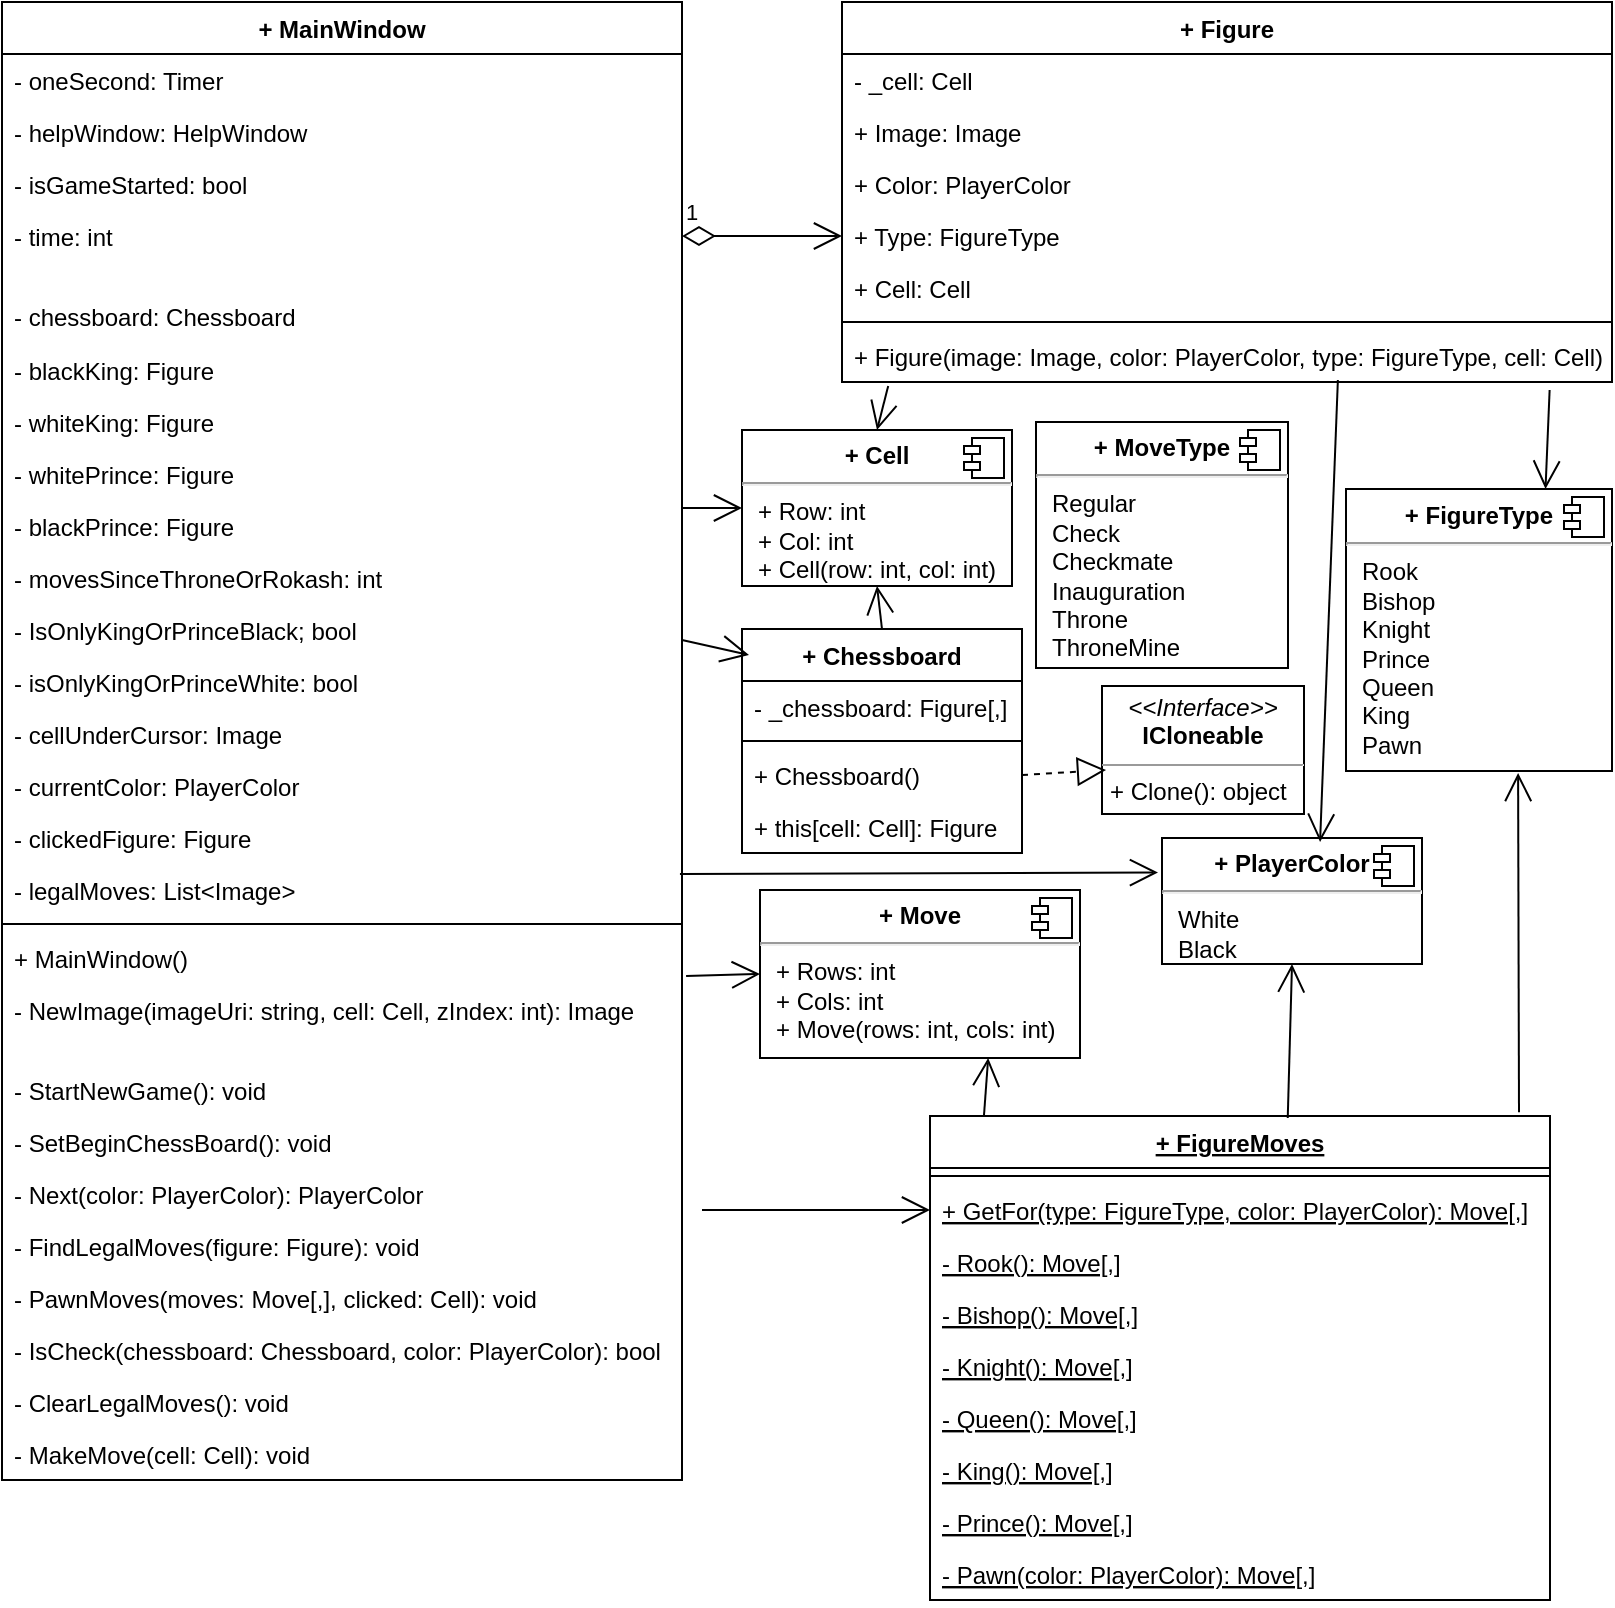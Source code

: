 <mxfile version="11.2.8" type="device" pages="1"><diagram id="puwiGo0n3hN5jZBLtaks" name="Page-1"><mxGraphModel dx="963" dy="401" grid="1" gridSize="10" guides="1" tooltips="1" connect="1" arrows="1" fold="1" page="1" pageScale="1" pageWidth="827" pageHeight="1169" math="0" shadow="0"><root><mxCell id="0"/><mxCell id="1" parent="0"/><mxCell id="pZeTpJ4wptMLbxP0wY37-1" value="+ MainWindow" style="swimlane;fontStyle=1;align=center;verticalAlign=top;childLayout=stackLayout;horizontal=1;startSize=26;horizontalStack=0;resizeParent=1;resizeParentMax=0;resizeLast=0;collapsible=1;marginBottom=0;" vertex="1" parent="1"><mxGeometry x="10" y="16" width="340" height="739" as="geometry"/></mxCell><mxCell id="pZeTpJ4wptMLbxP0wY37-6" value="- oneSecond: Timer" style="text;strokeColor=none;fillColor=none;align=left;verticalAlign=top;spacingLeft=4;spacingRight=4;overflow=hidden;rotatable=0;points=[[0,0.5],[1,0.5]];portConstraint=eastwest;" vertex="1" parent="pZeTpJ4wptMLbxP0wY37-1"><mxGeometry y="26" width="340" height="26" as="geometry"/></mxCell><mxCell id="pZeTpJ4wptMLbxP0wY37-2" value="- helpWindow: HelpWindow" style="text;strokeColor=none;fillColor=none;align=left;verticalAlign=top;spacingLeft=4;spacingRight=4;overflow=hidden;rotatable=0;points=[[0,0.5],[1,0.5]];portConstraint=eastwest;" vertex="1" parent="pZeTpJ4wptMLbxP0wY37-1"><mxGeometry y="52" width="340" height="26" as="geometry"/></mxCell><mxCell id="pZeTpJ4wptMLbxP0wY37-7" value="- isGameStarted: bool" style="text;strokeColor=none;fillColor=none;align=left;verticalAlign=top;spacingLeft=4;spacingRight=4;overflow=hidden;rotatable=0;points=[[0,0.5],[1,0.5]];portConstraint=eastwest;" vertex="1" parent="pZeTpJ4wptMLbxP0wY37-1"><mxGeometry y="78" width="340" height="26" as="geometry"/></mxCell><mxCell id="pZeTpJ4wptMLbxP0wY37-9" value="- time: int" style="text;strokeColor=none;fillColor=none;align=left;verticalAlign=top;spacingLeft=4;spacingRight=4;overflow=hidden;rotatable=0;points=[[0,0.5],[1,0.5]];portConstraint=eastwest;" vertex="1" parent="pZeTpJ4wptMLbxP0wY37-1"><mxGeometry y="104" width="340" height="26" as="geometry"/></mxCell><mxCell id="pZeTpJ4wptMLbxP0wY37-72" value="" style="text;strokeColor=none;fillColor=none;align=left;verticalAlign=middle;spacingTop=-1;spacingLeft=4;spacingRight=4;rotatable=0;labelPosition=right;points=[];portConstraint=eastwest;" vertex="1" parent="pZeTpJ4wptMLbxP0wY37-1"><mxGeometry y="130" width="340" height="14" as="geometry"/></mxCell><mxCell id="pZeTpJ4wptMLbxP0wY37-16" value="- chessboard: Chessboard" style="text;strokeColor=none;fillColor=none;align=left;verticalAlign=top;spacingLeft=4;spacingRight=4;overflow=hidden;rotatable=0;points=[[0,0.5],[1,0.5]];portConstraint=eastwest;" vertex="1" parent="pZeTpJ4wptMLbxP0wY37-1"><mxGeometry y="144" width="340" height="27" as="geometry"/></mxCell><mxCell id="pZeTpJ4wptMLbxP0wY37-18" value="- blackKing: Figure" style="text;strokeColor=none;fillColor=none;align=left;verticalAlign=top;spacingLeft=4;spacingRight=4;overflow=hidden;rotatable=0;points=[[0,0.5],[1,0.5]];portConstraint=eastwest;" vertex="1" parent="pZeTpJ4wptMLbxP0wY37-1"><mxGeometry y="171" width="340" height="26" as="geometry"/></mxCell><mxCell id="pZeTpJ4wptMLbxP0wY37-17" value="- whiteKing: Figure" style="text;strokeColor=none;fillColor=none;align=left;verticalAlign=top;spacingLeft=4;spacingRight=4;overflow=hidden;rotatable=0;points=[[0,0.5],[1,0.5]];portConstraint=eastwest;" vertex="1" parent="pZeTpJ4wptMLbxP0wY37-1"><mxGeometry y="197" width="340" height="26" as="geometry"/></mxCell><mxCell id="pZeTpJ4wptMLbxP0wY37-24" value="- whitePrince: Figure" style="text;strokeColor=none;fillColor=none;align=left;verticalAlign=top;spacingLeft=4;spacingRight=4;overflow=hidden;rotatable=0;points=[[0,0.5],[1,0.5]];portConstraint=eastwest;" vertex="1" parent="pZeTpJ4wptMLbxP0wY37-1"><mxGeometry y="223" width="340" height="26" as="geometry"/></mxCell><mxCell id="pZeTpJ4wptMLbxP0wY37-23" value="- blackPrince: Figure" style="text;strokeColor=none;fillColor=none;align=left;verticalAlign=top;spacingLeft=4;spacingRight=4;overflow=hidden;rotatable=0;points=[[0,0.5],[1,0.5]];portConstraint=eastwest;" vertex="1" parent="pZeTpJ4wptMLbxP0wY37-1"><mxGeometry y="249" width="340" height="26" as="geometry"/></mxCell><mxCell id="pZeTpJ4wptMLbxP0wY37-26" value="- movesSinceThroneOrRokash: int" style="text;strokeColor=none;fillColor=none;align=left;verticalAlign=top;spacingLeft=4;spacingRight=4;overflow=hidden;rotatable=0;points=[[0,0.5],[1,0.5]];portConstraint=eastwest;" vertex="1" parent="pZeTpJ4wptMLbxP0wY37-1"><mxGeometry y="275" width="340" height="26" as="geometry"/></mxCell><mxCell id="pZeTpJ4wptMLbxP0wY37-36" value="- IsOnlyKingOrPrinceBlack; bool" style="text;strokeColor=none;fillColor=none;align=left;verticalAlign=top;spacingLeft=4;spacingRight=4;overflow=hidden;rotatable=0;points=[[0,0.5],[1,0.5]];portConstraint=eastwest;" vertex="1" parent="pZeTpJ4wptMLbxP0wY37-1"><mxGeometry y="301" width="340" height="26" as="geometry"/></mxCell><mxCell id="pZeTpJ4wptMLbxP0wY37-29" value="- isOnlyKingOrPrinceWhite: bool" style="text;strokeColor=none;fillColor=none;align=left;verticalAlign=top;spacingLeft=4;spacingRight=4;overflow=hidden;rotatable=0;points=[[0,0.5],[1,0.5]];portConstraint=eastwest;" vertex="1" parent="pZeTpJ4wptMLbxP0wY37-1"><mxGeometry y="327" width="340" height="26" as="geometry"/></mxCell><mxCell id="pZeTpJ4wptMLbxP0wY37-28" value="- cellUnderCursor: Image" style="text;strokeColor=none;fillColor=none;align=left;verticalAlign=top;spacingLeft=4;spacingRight=4;overflow=hidden;rotatable=0;points=[[0,0.5],[1,0.5]];portConstraint=eastwest;" vertex="1" parent="pZeTpJ4wptMLbxP0wY37-1"><mxGeometry y="353" width="340" height="26" as="geometry"/></mxCell><mxCell id="pZeTpJ4wptMLbxP0wY37-27" value="- currentColor: PlayerColor" style="text;strokeColor=none;fillColor=none;align=left;verticalAlign=top;spacingLeft=4;spacingRight=4;overflow=hidden;rotatable=0;points=[[0,0.5],[1,0.5]];portConstraint=eastwest;" vertex="1" parent="pZeTpJ4wptMLbxP0wY37-1"><mxGeometry y="379" width="340" height="26" as="geometry"/></mxCell><mxCell id="pZeTpJ4wptMLbxP0wY37-25" value="- clickedFigure: Figure" style="text;strokeColor=none;fillColor=none;align=left;verticalAlign=top;spacingLeft=4;spacingRight=4;overflow=hidden;rotatable=0;points=[[0,0.5],[1,0.5]];portConstraint=eastwest;" vertex="1" parent="pZeTpJ4wptMLbxP0wY37-1"><mxGeometry y="405" width="340" height="26" as="geometry"/></mxCell><mxCell id="pZeTpJ4wptMLbxP0wY37-19" value="- legalMoves: List&lt;Image&gt;" style="text;strokeColor=none;fillColor=none;align=left;verticalAlign=top;spacingLeft=4;spacingRight=4;overflow=hidden;rotatable=0;points=[[0,0.5],[1,0.5]];portConstraint=eastwest;" vertex="1" parent="pZeTpJ4wptMLbxP0wY37-1"><mxGeometry y="431" width="340" height="26" as="geometry"/></mxCell><mxCell id="pZeTpJ4wptMLbxP0wY37-3" value="" style="line;strokeWidth=1;fillColor=none;align=left;verticalAlign=middle;spacingTop=-1;spacingLeft=3;spacingRight=3;rotatable=0;labelPosition=right;points=[];portConstraint=eastwest;" vertex="1" parent="pZeTpJ4wptMLbxP0wY37-1"><mxGeometry y="457" width="340" height="8" as="geometry"/></mxCell><mxCell id="pZeTpJ4wptMLbxP0wY37-4" value="+ MainWindow()" style="text;strokeColor=none;fillColor=none;align=left;verticalAlign=top;spacingLeft=4;spacingRight=4;overflow=hidden;rotatable=0;points=[[0,0.5],[1,0.5]];portConstraint=eastwest;" vertex="1" parent="pZeTpJ4wptMLbxP0wY37-1"><mxGeometry y="465" width="340" height="26" as="geometry"/></mxCell><mxCell id="pZeTpJ4wptMLbxP0wY37-5" value="- NewImage(imageUri: string, cell: Cell, zIndex: int): Image" style="text;strokeColor=none;fillColor=none;align=left;verticalAlign=top;spacingLeft=4;spacingRight=4;overflow=hidden;rotatable=0;points=[[0,0.5],[1,0.5]];portConstraint=eastwest;" vertex="1" parent="pZeTpJ4wptMLbxP0wY37-1"><mxGeometry y="491" width="340" height="26" as="geometry"/></mxCell><mxCell id="pZeTpJ4wptMLbxP0wY37-76" value="" style="text;strokeColor=none;fillColor=none;align=left;verticalAlign=middle;spacingTop=-1;spacingLeft=4;spacingRight=4;rotatable=0;labelPosition=right;points=[];portConstraint=eastwest;" vertex="1" parent="pZeTpJ4wptMLbxP0wY37-1"><mxGeometry y="517" width="340" height="14" as="geometry"/></mxCell><mxCell id="pZeTpJ4wptMLbxP0wY37-39" value="- StartNewGame(): void" style="text;strokeColor=none;fillColor=none;align=left;verticalAlign=top;spacingLeft=4;spacingRight=4;overflow=hidden;rotatable=0;points=[[0,0.5],[1,0.5]];portConstraint=eastwest;" vertex="1" parent="pZeTpJ4wptMLbxP0wY37-1"><mxGeometry y="531" width="340" height="26" as="geometry"/></mxCell><mxCell id="pZeTpJ4wptMLbxP0wY37-38" value="- SetBeginChessBoard(): void" style="text;strokeColor=none;fillColor=none;align=left;verticalAlign=top;spacingLeft=4;spacingRight=4;overflow=hidden;rotatable=0;points=[[0,0.5],[1,0.5]];portConstraint=eastwest;" vertex="1" parent="pZeTpJ4wptMLbxP0wY37-1"><mxGeometry y="557" width="340" height="26" as="geometry"/></mxCell><mxCell id="pZeTpJ4wptMLbxP0wY37-37" value="- Next(color: PlayerColor): PlayerColor" style="text;strokeColor=none;fillColor=none;align=left;verticalAlign=top;spacingLeft=4;spacingRight=4;overflow=hidden;rotatable=0;points=[[0,0.5],[1,0.5]];portConstraint=eastwest;" vertex="1" parent="pZeTpJ4wptMLbxP0wY37-1"><mxGeometry y="583" width="340" height="26" as="geometry"/></mxCell><mxCell id="pZeTpJ4wptMLbxP0wY37-22" value="- FindLegalMoves(figure: Figure): void" style="text;strokeColor=none;fillColor=none;align=left;verticalAlign=top;spacingLeft=4;spacingRight=4;overflow=hidden;rotatable=0;points=[[0,0.5],[1,0.5]];portConstraint=eastwest;" vertex="1" parent="pZeTpJ4wptMLbxP0wY37-1"><mxGeometry y="609" width="340" height="26" as="geometry"/></mxCell><mxCell id="pZeTpJ4wptMLbxP0wY37-41" value="- PawnMoves(moves: Move[,], clicked: Cell): void" style="text;strokeColor=none;fillColor=none;align=left;verticalAlign=top;spacingLeft=4;spacingRight=4;overflow=hidden;rotatable=0;points=[[0,0.5],[1,0.5]];portConstraint=eastwest;" vertex="1" parent="pZeTpJ4wptMLbxP0wY37-1"><mxGeometry y="635" width="340" height="26" as="geometry"/></mxCell><mxCell id="pZeTpJ4wptMLbxP0wY37-42" value="- IsCheck(chessboard: Chessboard, color: PlayerColor): bool" style="text;strokeColor=none;fillColor=none;align=left;verticalAlign=top;spacingLeft=4;spacingRight=4;overflow=hidden;rotatable=0;points=[[0,0.5],[1,0.5]];portConstraint=eastwest;" vertex="1" parent="pZeTpJ4wptMLbxP0wY37-1"><mxGeometry y="661" width="340" height="26" as="geometry"/></mxCell><mxCell id="pZeTpJ4wptMLbxP0wY37-44" value="- ClearLegalMoves(): void" style="text;strokeColor=none;fillColor=none;align=left;verticalAlign=top;spacingLeft=4;spacingRight=4;overflow=hidden;rotatable=0;points=[[0,0.5],[1,0.5]];portConstraint=eastwest;" vertex="1" parent="pZeTpJ4wptMLbxP0wY37-1"><mxGeometry y="687" width="340" height="26" as="geometry"/></mxCell><mxCell id="pZeTpJ4wptMLbxP0wY37-43" value="- MakeMove(cell: Cell): void" style="text;strokeColor=none;fillColor=none;align=left;verticalAlign=top;spacingLeft=4;spacingRight=4;overflow=hidden;rotatable=0;points=[[0,0.5],[1,0.5]];portConstraint=eastwest;" vertex="1" parent="pZeTpJ4wptMLbxP0wY37-1"><mxGeometry y="713" width="340" height="26" as="geometry"/></mxCell><mxCell id="pZeTpJ4wptMLbxP0wY37-45" value="+ FigureMoves" style="swimlane;fontStyle=5;align=center;verticalAlign=top;childLayout=stackLayout;horizontal=1;startSize=26;horizontalStack=0;resizeParent=1;resizeParentMax=0;resizeLast=0;collapsible=1;marginBottom=0;" vertex="1" parent="1"><mxGeometry x="474" y="573" width="310" height="242" as="geometry"/></mxCell><mxCell id="pZeTpJ4wptMLbxP0wY37-47" value="" style="line;strokeWidth=1;fillColor=none;align=left;verticalAlign=middle;spacingTop=-1;spacingLeft=3;spacingRight=3;rotatable=0;labelPosition=right;points=[];portConstraint=eastwest;" vertex="1" parent="pZeTpJ4wptMLbxP0wY37-45"><mxGeometry y="26" width="310" height="8" as="geometry"/></mxCell><mxCell id="pZeTpJ4wptMLbxP0wY37-48" value="+ GetFor(type: FigureType, color: PlayerColor): Move[,]" style="text;strokeColor=none;fillColor=none;align=left;verticalAlign=top;spacingLeft=4;spacingRight=4;overflow=hidden;rotatable=0;points=[[0,0.5],[1,0.5]];portConstraint=eastwest;fontStyle=4" vertex="1" parent="pZeTpJ4wptMLbxP0wY37-45"><mxGeometry y="34" width="310" height="26" as="geometry"/></mxCell><mxCell id="pZeTpJ4wptMLbxP0wY37-49" value="- Rook(): Move[,]" style="text;strokeColor=none;fillColor=none;align=left;verticalAlign=top;spacingLeft=4;spacingRight=4;overflow=hidden;rotatable=0;points=[[0,0.5],[1,0.5]];portConstraint=eastwest;fontStyle=4" vertex="1" parent="pZeTpJ4wptMLbxP0wY37-45"><mxGeometry y="60" width="310" height="26" as="geometry"/></mxCell><mxCell id="pZeTpJ4wptMLbxP0wY37-50" value="- Bishop(): Move[,]" style="text;strokeColor=none;fillColor=none;align=left;verticalAlign=top;spacingLeft=4;spacingRight=4;overflow=hidden;rotatable=0;points=[[0,0.5],[1,0.5]];portConstraint=eastwest;fontStyle=4" vertex="1" parent="pZeTpJ4wptMLbxP0wY37-45"><mxGeometry y="86" width="310" height="26" as="geometry"/></mxCell><mxCell id="pZeTpJ4wptMLbxP0wY37-51" value="- Knight(): Move[,]" style="text;strokeColor=none;fillColor=none;align=left;verticalAlign=top;spacingLeft=4;spacingRight=4;overflow=hidden;rotatable=0;points=[[0,0.5],[1,0.5]];portConstraint=eastwest;fontStyle=4" vertex="1" parent="pZeTpJ4wptMLbxP0wY37-45"><mxGeometry y="112" width="310" height="26" as="geometry"/></mxCell><mxCell id="pZeTpJ4wptMLbxP0wY37-52" value="- Queen(): Move[,]" style="text;strokeColor=none;fillColor=none;align=left;verticalAlign=top;spacingLeft=4;spacingRight=4;overflow=hidden;rotatable=0;points=[[0,0.5],[1,0.5]];portConstraint=eastwest;fontStyle=4" vertex="1" parent="pZeTpJ4wptMLbxP0wY37-45"><mxGeometry y="138" width="310" height="26" as="geometry"/></mxCell><mxCell id="pZeTpJ4wptMLbxP0wY37-53" value="- King(): Move[,]" style="text;strokeColor=none;fillColor=none;align=left;verticalAlign=top;spacingLeft=4;spacingRight=4;overflow=hidden;rotatable=0;points=[[0,0.5],[1,0.5]];portConstraint=eastwest;fontStyle=4" vertex="1" parent="pZeTpJ4wptMLbxP0wY37-45"><mxGeometry y="164" width="310" height="26" as="geometry"/></mxCell><mxCell id="pZeTpJ4wptMLbxP0wY37-54" value="- Prince(): Move[,]" style="text;strokeColor=none;fillColor=none;align=left;verticalAlign=top;spacingLeft=4;spacingRight=4;overflow=hidden;rotatable=0;points=[[0,0.5],[1,0.5]];portConstraint=eastwest;fontStyle=4" vertex="1" parent="pZeTpJ4wptMLbxP0wY37-45"><mxGeometry y="190" width="310" height="26" as="geometry"/></mxCell><mxCell id="pZeTpJ4wptMLbxP0wY37-55" value="- Pawn(color: PlayerColor): Move[,]" style="text;strokeColor=none;fillColor=none;align=left;verticalAlign=top;spacingLeft=4;spacingRight=4;overflow=hidden;rotatable=0;points=[[0,0.5],[1,0.5]];portConstraint=eastwest;fontStyle=4" vertex="1" parent="pZeTpJ4wptMLbxP0wY37-45"><mxGeometry y="216" width="310" height="26" as="geometry"/></mxCell><mxCell id="pZeTpJ4wptMLbxP0wY37-56" value="&lt;p style=&quot;margin: 0px ; margin-top: 6px ; text-align: center&quot;&gt;&lt;b&gt;+ Move&lt;/b&gt;&lt;/p&gt;&lt;hr&gt;&lt;p style=&quot;margin: 0px ; margin-left: 8px&quot;&gt;+ Rows: int&lt;/p&gt;&lt;p style=&quot;margin: 0px ; margin-left: 8px&quot;&gt;+ Cols: int&lt;/p&gt;&lt;p style=&quot;margin: 0px ; margin-left: 8px&quot;&gt;+ Move(rows: int, cols: int)&lt;/p&gt;" style="align=left;overflow=fill;html=1;" vertex="1" parent="1"><mxGeometry x="389" y="460" width="160" height="84" as="geometry"/></mxCell><mxCell id="pZeTpJ4wptMLbxP0wY37-57" value="" style="shape=component;jettyWidth=8;jettyHeight=4;" vertex="1" parent="pZeTpJ4wptMLbxP0wY37-56"><mxGeometry x="1" width="20" height="20" relative="1" as="geometry"><mxPoint x="-24" y="4" as="offset"/></mxGeometry></mxCell><mxCell id="pZeTpJ4wptMLbxP0wY37-59" value="&lt;p style=&quot;margin: 0px ; margin-top: 6px ; text-align: center&quot;&gt;&lt;b&gt;+ Cell&lt;/b&gt;&lt;/p&gt;&lt;hr&gt;&lt;p style=&quot;margin: 0px ; margin-left: 8px&quot;&gt;+ Row: int&lt;/p&gt;&lt;p style=&quot;margin: 0px ; margin-left: 8px&quot;&gt;+ Col: int&lt;/p&gt;&lt;p style=&quot;margin: 0px ; margin-left: 8px&quot;&gt;+ Cell(row: int, col: int)&lt;/p&gt;" style="align=left;overflow=fill;html=1;" vertex="1" parent="1"><mxGeometry x="380" y="230" width="135" height="78" as="geometry"/></mxCell><mxCell id="pZeTpJ4wptMLbxP0wY37-60" value="" style="shape=component;jettyWidth=8;jettyHeight=4;" vertex="1" parent="pZeTpJ4wptMLbxP0wY37-59"><mxGeometry x="1" width="20" height="20" relative="1" as="geometry"><mxPoint x="-24" y="4" as="offset"/></mxGeometry></mxCell><mxCell id="pZeTpJ4wptMLbxP0wY37-61" value="+ Figure" style="swimlane;fontStyle=1;align=center;verticalAlign=top;childLayout=stackLayout;horizontal=1;startSize=26;horizontalStack=0;resizeParent=1;resizeParentMax=0;resizeLast=0;collapsible=1;marginBottom=0;" vertex="1" parent="1"><mxGeometry x="430" y="16" width="385" height="190" as="geometry"/></mxCell><mxCell id="pZeTpJ4wptMLbxP0wY37-62" value="- _cell: Cell" style="text;strokeColor=none;fillColor=none;align=left;verticalAlign=top;spacingLeft=4;spacingRight=4;overflow=hidden;rotatable=0;points=[[0,0.5],[1,0.5]];portConstraint=eastwest;" vertex="1" parent="pZeTpJ4wptMLbxP0wY37-61"><mxGeometry y="26" width="385" height="26" as="geometry"/></mxCell><mxCell id="pZeTpJ4wptMLbxP0wY37-65" value="+ Image: Image" style="text;strokeColor=none;fillColor=none;align=left;verticalAlign=top;spacingLeft=4;spacingRight=4;overflow=hidden;rotatable=0;points=[[0,0.5],[1,0.5]];portConstraint=eastwest;" vertex="1" parent="pZeTpJ4wptMLbxP0wY37-61"><mxGeometry y="52" width="385" height="26" as="geometry"/></mxCell><mxCell id="pZeTpJ4wptMLbxP0wY37-67" value="+ Color: PlayerColor" style="text;strokeColor=none;fillColor=none;align=left;verticalAlign=top;spacingLeft=4;spacingRight=4;overflow=hidden;rotatable=0;points=[[0,0.5],[1,0.5]];portConstraint=eastwest;" vertex="1" parent="pZeTpJ4wptMLbxP0wY37-61"><mxGeometry y="78" width="385" height="26" as="geometry"/></mxCell><mxCell id="pZeTpJ4wptMLbxP0wY37-66" value="+ Type: FigureType" style="text;strokeColor=none;fillColor=none;align=left;verticalAlign=top;spacingLeft=4;spacingRight=4;overflow=hidden;rotatable=0;points=[[0,0.5],[1,0.5]];portConstraint=eastwest;" vertex="1" parent="pZeTpJ4wptMLbxP0wY37-61"><mxGeometry y="104" width="385" height="26" as="geometry"/></mxCell><mxCell id="pZeTpJ4wptMLbxP0wY37-70" value="+ Cell: Cell" style="text;strokeColor=none;fillColor=none;align=left;verticalAlign=top;spacingLeft=4;spacingRight=4;overflow=hidden;rotatable=0;points=[[0,0.5],[1,0.5]];portConstraint=eastwest;" vertex="1" parent="pZeTpJ4wptMLbxP0wY37-61"><mxGeometry y="130" width="385" height="26" as="geometry"/></mxCell><mxCell id="pZeTpJ4wptMLbxP0wY37-63" value="" style="line;strokeWidth=1;fillColor=none;align=left;verticalAlign=middle;spacingTop=-1;spacingLeft=3;spacingRight=3;rotatable=0;labelPosition=right;points=[];portConstraint=eastwest;" vertex="1" parent="pZeTpJ4wptMLbxP0wY37-61"><mxGeometry y="156" width="385" height="8" as="geometry"/></mxCell><mxCell id="pZeTpJ4wptMLbxP0wY37-64" value="+ Figure(image: Image, color: PlayerColor, type: FigureType, cell: Cell)" style="text;strokeColor=none;fillColor=none;align=left;verticalAlign=top;spacingLeft=4;spacingRight=4;overflow=hidden;rotatable=0;points=[[0,0.5],[1,0.5]];portConstraint=eastwest;" vertex="1" parent="pZeTpJ4wptMLbxP0wY37-61"><mxGeometry y="164" width="385" height="26" as="geometry"/></mxCell><mxCell id="pZeTpJ4wptMLbxP0wY37-89" value="1" style="endArrow=open;html=1;endSize=12;startArrow=diamondThin;startSize=14;startFill=0;edgeStyle=orthogonalEdgeStyle;align=left;verticalAlign=bottom;exitX=1;exitY=0.5;exitDx=0;exitDy=0;entryX=0;entryY=0.5;entryDx=0;entryDy=0;" edge="1" parent="1" source="pZeTpJ4wptMLbxP0wY37-9" target="pZeTpJ4wptMLbxP0wY37-66"><mxGeometry x="-1" y="3" relative="1" as="geometry"><mxPoint x="290" y="156.5" as="sourcePoint"/><mxPoint x="430" y="133" as="targetPoint"/></mxGeometry></mxCell><mxCell id="pZeTpJ4wptMLbxP0wY37-30" value="&lt;p style=&quot;margin: 0px ; margin-top: 6px ; text-align: center&quot;&gt;&lt;b&gt;+ PlayerColor&lt;/b&gt;&lt;/p&gt;&lt;hr&gt;&lt;p style=&quot;margin: 0px ; margin-left: 8px&quot;&gt;White&lt;/p&gt;&lt;p style=&quot;margin: 0px ; margin-left: 8px&quot;&gt;Black&lt;/p&gt;" style="align=left;overflow=fill;html=1;" vertex="1" parent="1"><mxGeometry x="590" y="434" width="130" height="63" as="geometry"/></mxCell><mxCell id="pZeTpJ4wptMLbxP0wY37-31" value="" style="shape=component;jettyWidth=8;jettyHeight=4;" vertex="1" parent="pZeTpJ4wptMLbxP0wY37-30"><mxGeometry x="1" width="20" height="20" relative="1" as="geometry"><mxPoint x="-24" y="4" as="offset"/></mxGeometry></mxCell><mxCell id="pZeTpJ4wptMLbxP0wY37-92" value="" style="endArrow=open;endFill=1;endSize=12;html=1;entryX=0.713;entryY=1;entryDx=0;entryDy=0;exitX=0.087;exitY=0;exitDx=0;exitDy=0;exitPerimeter=0;entryPerimeter=0;" edge="1" parent="1" source="pZeTpJ4wptMLbxP0wY37-45" target="pZeTpJ4wptMLbxP0wY37-56"><mxGeometry width="160" relative="1" as="geometry"><mxPoint x="460" y="667" as="sourcePoint"/><mxPoint x="594.5" y="707.5" as="targetPoint"/></mxGeometry></mxCell><mxCell id="pZeTpJ4wptMLbxP0wY37-93" value="" style="endArrow=open;endFill=1;endSize=12;html=1;entryX=0.5;entryY=1;entryDx=0;entryDy=0;exitX=0.577;exitY=0.004;exitDx=0;exitDy=0;exitPerimeter=0;" edge="1" parent="1" source="pZeTpJ4wptMLbxP0wY37-45" target="pZeTpJ4wptMLbxP0wY37-30"><mxGeometry width="160" relative="1" as="geometry"><mxPoint x="614" y="665" as="sourcePoint"/><mxPoint x="588.5" y="716" as="targetPoint"/></mxGeometry></mxCell><mxCell id="pZeTpJ4wptMLbxP0wY37-32" value="&lt;p style=&quot;margin: 0px ; margin-top: 6px ; text-align: center&quot;&gt;&lt;b&gt;+ FigureType&lt;/b&gt;&lt;/p&gt;&lt;hr&gt;&lt;p style=&quot;margin: 0px ; margin-left: 8px&quot;&gt;Rook&lt;/p&gt;&lt;p style=&quot;margin: 0px ; margin-left: 8px&quot;&gt;Bishop&lt;/p&gt;&lt;p style=&quot;margin: 0px ; margin-left: 8px&quot;&gt;Knight&lt;/p&gt;&lt;p style=&quot;margin: 0px ; margin-left: 8px&quot;&gt;Prince&lt;/p&gt;&lt;p style=&quot;margin: 0px ; margin-left: 8px&quot;&gt;Queen&lt;/p&gt;&lt;p style=&quot;margin: 0px ; margin-left: 8px&quot;&gt;King&lt;/p&gt;&lt;p style=&quot;margin: 0px ; margin-left: 8px&quot;&gt;Pawn&lt;/p&gt;" style="align=left;overflow=fill;html=1;" vertex="1" parent="1"><mxGeometry x="682" y="259.5" width="133" height="141" as="geometry"/></mxCell><mxCell id="pZeTpJ4wptMLbxP0wY37-33" value="" style="shape=component;jettyWidth=8;jettyHeight=4;" vertex="1" parent="pZeTpJ4wptMLbxP0wY37-32"><mxGeometry x="1" width="20" height="20" relative="1" as="geometry"><mxPoint x="-24" y="4" as="offset"/></mxGeometry></mxCell><mxCell id="pZeTpJ4wptMLbxP0wY37-94" value="" style="endArrow=open;endFill=1;endSize=12;html=1;entryX=0.647;entryY=1.007;entryDx=0;entryDy=0;entryPerimeter=0;exitX=0.95;exitY=-0.008;exitDx=0;exitDy=0;exitPerimeter=0;" edge="1" parent="1" source="pZeTpJ4wptMLbxP0wY37-45" target="pZeTpJ4wptMLbxP0wY37-32"><mxGeometry width="160" relative="1" as="geometry"><mxPoint x="470" y="590" as="sourcePoint"/><mxPoint x="518.5" y="703" as="targetPoint"/></mxGeometry></mxCell><mxCell id="pZeTpJ4wptMLbxP0wY37-34" value="&lt;p style=&quot;margin: 0px ; margin-top: 6px ; text-align: center&quot;&gt;&lt;b&gt;+ MoveType&lt;/b&gt;&lt;/p&gt;&lt;hr&gt;&lt;p style=&quot;margin: 0px ; margin-left: 8px&quot;&gt;Regular&lt;/p&gt;&lt;p style=&quot;margin: 0px ; margin-left: 8px&quot;&gt;Check&lt;/p&gt;&lt;p style=&quot;margin: 0px ; margin-left: 8px&quot;&gt;Checkmate&lt;/p&gt;&lt;p style=&quot;margin: 0px ; margin-left: 8px&quot;&gt;Inauguration&lt;/p&gt;&lt;p style=&quot;margin: 0px ; margin-left: 8px&quot;&gt;Throne&lt;/p&gt;&lt;p style=&quot;margin: 0px ; margin-left: 8px&quot;&gt;ThroneMine&lt;/p&gt;" style="align=left;overflow=fill;html=1;" vertex="1" parent="1"><mxGeometry x="527" y="226" width="126" height="123" as="geometry"/></mxCell><mxCell id="pZeTpJ4wptMLbxP0wY37-35" value="" style="shape=component;jettyWidth=8;jettyHeight=4;" vertex="1" parent="pZeTpJ4wptMLbxP0wY37-34"><mxGeometry x="1" width="20" height="20" relative="1" as="geometry"><mxPoint x="-24" y="4" as="offset"/></mxGeometry></mxCell><mxCell id="pZeTpJ4wptMLbxP0wY37-95" value="+ Chessboard" style="swimlane;fontStyle=1;align=center;verticalAlign=top;childLayout=stackLayout;horizontal=1;startSize=26;horizontalStack=0;resizeParent=1;resizeParentMax=0;resizeLast=0;collapsible=1;marginBottom=0;" vertex="1" parent="1"><mxGeometry x="380" y="329.5" width="140" height="112" as="geometry"/></mxCell><mxCell id="pZeTpJ4wptMLbxP0wY37-96" value="- _chessboard: Figure[,]" style="text;strokeColor=none;fillColor=none;align=left;verticalAlign=top;spacingLeft=4;spacingRight=4;overflow=hidden;rotatable=0;points=[[0,0.5],[1,0.5]];portConstraint=eastwest;" vertex="1" parent="pZeTpJ4wptMLbxP0wY37-95"><mxGeometry y="26" width="140" height="26" as="geometry"/></mxCell><mxCell id="pZeTpJ4wptMLbxP0wY37-97" value="" style="line;strokeWidth=1;fillColor=none;align=left;verticalAlign=middle;spacingTop=-1;spacingLeft=3;spacingRight=3;rotatable=0;labelPosition=right;points=[];portConstraint=eastwest;" vertex="1" parent="pZeTpJ4wptMLbxP0wY37-95"><mxGeometry y="52" width="140" height="8" as="geometry"/></mxCell><mxCell id="pZeTpJ4wptMLbxP0wY37-98" value="+ Chessboard()" style="text;strokeColor=none;fillColor=none;align=left;verticalAlign=top;spacingLeft=4;spacingRight=4;overflow=hidden;rotatable=0;points=[[0,0.5],[1,0.5]];portConstraint=eastwest;" vertex="1" parent="pZeTpJ4wptMLbxP0wY37-95"><mxGeometry y="60" width="140" height="26" as="geometry"/></mxCell><mxCell id="pZeTpJ4wptMLbxP0wY37-99" value="+ this[cell: Cell]: Figure" style="text;strokeColor=none;fillColor=none;align=left;verticalAlign=top;spacingLeft=4;spacingRight=4;overflow=hidden;rotatable=0;points=[[0,0.5],[1,0.5]];portConstraint=eastwest;" vertex="1" parent="pZeTpJ4wptMLbxP0wY37-95"><mxGeometry y="86" width="140" height="26" as="geometry"/></mxCell><mxCell id="pZeTpJ4wptMLbxP0wY37-102" value="&lt;p style=&quot;margin: 0px ; margin-top: 4px ; text-align: center&quot;&gt;&lt;i&gt;&amp;lt;&amp;lt;Interface&amp;gt;&amp;gt;&lt;/i&gt;&lt;br&gt;&lt;b&gt;ICloneable&lt;/b&gt;&lt;/p&gt;&lt;hr size=&quot;1&quot;&gt;&lt;p style=&quot;margin: 0px ; margin-left: 4px&quot;&gt;+ Clone(): object&lt;/p&gt;" style="verticalAlign=top;align=left;overflow=fill;fontSize=12;fontFamily=Helvetica;html=1;" vertex="1" parent="1"><mxGeometry x="560" y="358" width="101" height="64" as="geometry"/></mxCell><mxCell id="pZeTpJ4wptMLbxP0wY37-103" value="" style="endArrow=block;dashed=1;endFill=0;endSize=12;html=1;exitX=1;exitY=0.5;exitDx=0;exitDy=0;entryX=0.02;entryY=0.656;entryDx=0;entryDy=0;entryPerimeter=0;" edge="1" parent="1" source="pZeTpJ4wptMLbxP0wY37-98" target="pZeTpJ4wptMLbxP0wY37-102"><mxGeometry width="160" relative="1" as="geometry"><mxPoint x="533.5" y="404.5" as="sourcePoint"/><mxPoint x="550" y="410" as="targetPoint"/></mxGeometry></mxCell><mxCell id="pZeTpJ4wptMLbxP0wY37-110" value="" style="endArrow=open;endFill=1;endSize=12;html=1;entryX=0.5;entryY=0;entryDx=0;entryDy=0;exitX=0.06;exitY=1.077;exitDx=0;exitDy=0;exitPerimeter=0;" edge="1" parent="1" source="pZeTpJ4wptMLbxP0wY37-64" target="pZeTpJ4wptMLbxP0wY37-59"><mxGeometry width="160" relative="1" as="geometry"><mxPoint x="573.5" y="272" as="sourcePoint"/><mxPoint x="733.5" y="272" as="targetPoint"/></mxGeometry></mxCell><mxCell id="pZeTpJ4wptMLbxP0wY37-111" value="" style="endArrow=open;endFill=1;endSize=12;html=1;entryX=0.025;entryY=0.116;entryDx=0;entryDy=0;entryPerimeter=0;" edge="1" parent="1" target="pZeTpJ4wptMLbxP0wY37-95"><mxGeometry width="160" relative="1" as="geometry"><mxPoint x="350" y="335" as="sourcePoint"/><mxPoint x="653" y="330" as="targetPoint"/></mxGeometry></mxCell><mxCell id="pZeTpJ4wptMLbxP0wY37-119" value="" style="endArrow=open;endFill=1;endSize=12;html=1;exitX=0.997;exitY=-0.077;exitDx=0;exitDy=0;entryX=0;entryY=0.25;entryDx=0;entryDy=0;exitPerimeter=0;" edge="1" parent="1"><mxGeometry width="160" relative="1" as="geometry"><mxPoint x="348.98" y="451.998" as="sourcePoint"/><mxPoint x="588" y="451.25" as="targetPoint"/></mxGeometry></mxCell><mxCell id="pZeTpJ4wptMLbxP0wY37-120" value="" style="endArrow=open;endFill=1;endSize=12;html=1;entryX=0;entryY=0.5;entryDx=0;entryDy=0;" edge="1" parent="1" target="pZeTpJ4wptMLbxP0wY37-59"><mxGeometry width="160" relative="1" as="geometry"><mxPoint x="350" y="269" as="sourcePoint"/><mxPoint x="430" y="277" as="targetPoint"/></mxGeometry></mxCell><mxCell id="pZeTpJ4wptMLbxP0wY37-122" value="" style="endArrow=open;endFill=1;endSize=12;html=1;entryX=0;entryY=0.5;entryDx=0;entryDy=0;exitX=1.006;exitY=-0.154;exitDx=0;exitDy=0;exitPerimeter=0;" edge="1" parent="1" source="pZeTpJ4wptMLbxP0wY37-5" target="pZeTpJ4wptMLbxP0wY37-56"><mxGeometry width="160" relative="1" as="geometry"><mxPoint x="360" y="552.008" as="sourcePoint"/><mxPoint x="640" y="506.75" as="targetPoint"/></mxGeometry></mxCell><mxCell id="pZeTpJ4wptMLbxP0wY37-124" value="" style="endArrow=open;endFill=1;endSize=12;html=1;entryX=0;entryY=0.5;entryDx=0;entryDy=0;" edge="1" parent="1" target="pZeTpJ4wptMLbxP0wY37-48"><mxGeometry width="160" relative="1" as="geometry"><mxPoint x="360" y="620" as="sourcePoint"/><mxPoint x="395" y="570" as="targetPoint"/><Array as="points"/></mxGeometry></mxCell><mxCell id="pZeTpJ4wptMLbxP0wY37-129" value="" style="endArrow=open;endFill=1;endSize=12;html=1;entryX=0.75;entryY=0;entryDx=0;entryDy=0;exitX=0.919;exitY=1.154;exitDx=0;exitDy=0;exitPerimeter=0;" edge="1" parent="1" source="pZeTpJ4wptMLbxP0wY37-64" target="pZeTpJ4wptMLbxP0wY37-32"><mxGeometry width="160" relative="1" as="geometry"><mxPoint x="590" y="90" as="sourcePoint"/><mxPoint x="646.02" y="528.008" as="targetPoint"/><Array as="points"/></mxGeometry></mxCell><mxCell id="pZeTpJ4wptMLbxP0wY37-130" value="" style="endArrow=open;endFill=1;endSize=12;html=1;exitX=0.644;exitY=0.962;exitDx=0;exitDy=0;exitPerimeter=0;entryX=0.608;entryY=0.032;entryDx=0;entryDy=0;entryPerimeter=0;" edge="1" parent="1" source="pZeTpJ4wptMLbxP0wY37-64" target="pZeTpJ4wptMLbxP0wY37-30"><mxGeometry width="160" relative="1" as="geometry"><mxPoint x="362" y="500" as="sourcePoint"/><mxPoint x="640" y="450" as="targetPoint"/><Array as="points"/></mxGeometry></mxCell><mxCell id="pZeTpJ4wptMLbxP0wY37-133" value="" style="endArrow=open;endFill=1;endSize=12;html=1;entryX=0.5;entryY=1;entryDx=0;entryDy=0;exitX=0.5;exitY=0;exitDx=0;exitDy=0;" edge="1" parent="1" source="pZeTpJ4wptMLbxP0wY37-95" target="pZeTpJ4wptMLbxP0wY37-59"><mxGeometry width="160" relative="1" as="geometry"><mxPoint x="510.97" y="583" as="sourcePoint"/><mxPoint x="513.08" y="554" as="targetPoint"/></mxGeometry></mxCell></root></mxGraphModel></diagram></mxfile>